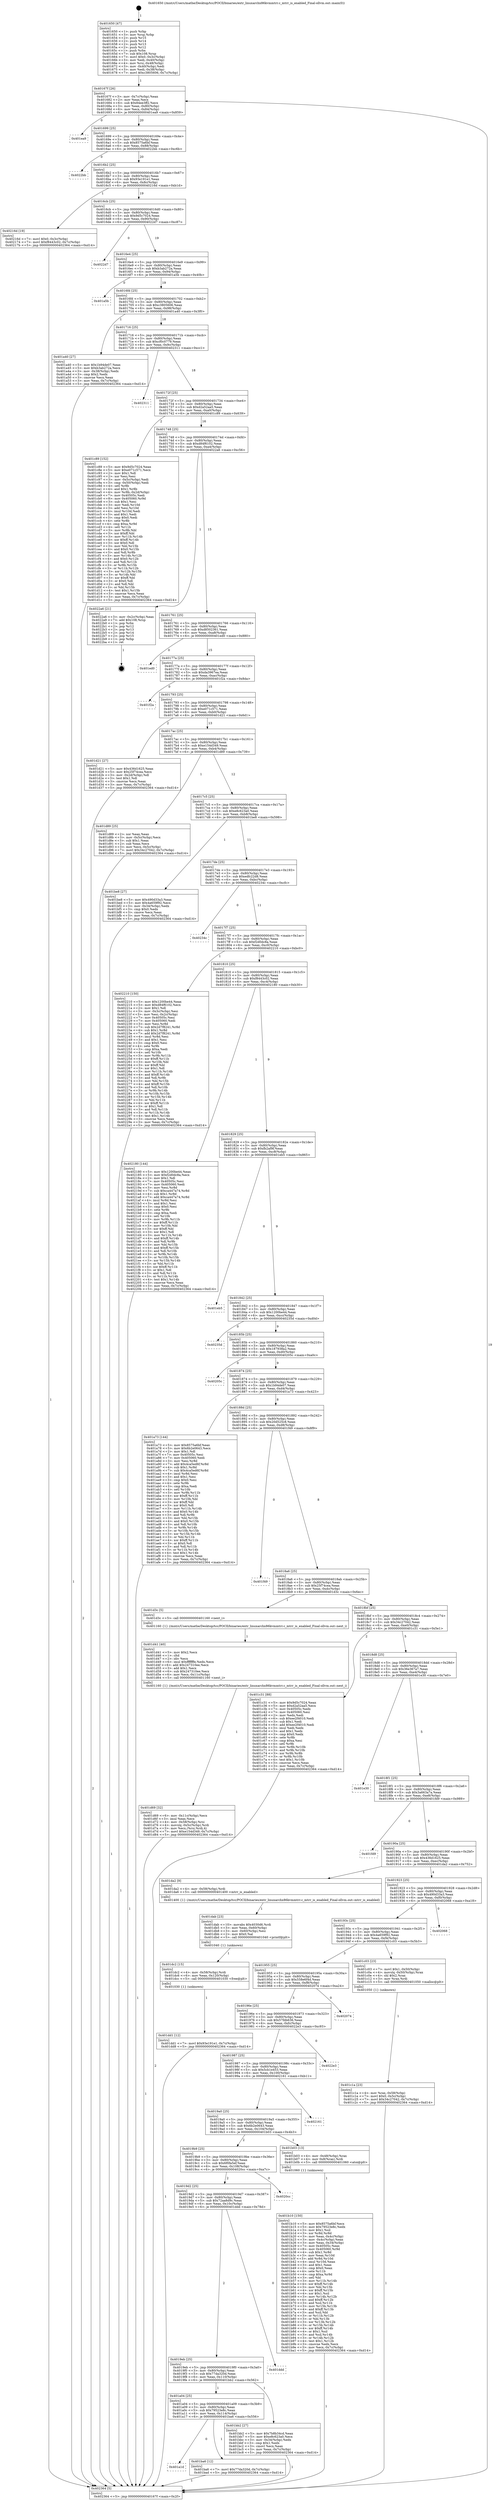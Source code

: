 digraph "0x401650" {
  label = "0x401650 (/mnt/c/Users/mathe/Desktop/tcc/POCII/binaries/extr_linuxarchx86kvmmtrr.c_mtrr_is_enabled_Final-ollvm.out::main(0))"
  labelloc = "t"
  node[shape=record]

  Entry [label="",width=0.3,height=0.3,shape=circle,fillcolor=black,style=filled]
  "0x40167f" [label="{
     0x40167f [26]\l
     | [instrs]\l
     &nbsp;&nbsp;0x40167f \<+3\>: mov -0x7c(%rbp),%eax\l
     &nbsp;&nbsp;0x401682 \<+2\>: mov %eax,%ecx\l
     &nbsp;&nbsp;0x401684 \<+6\>: sub $0x84ee3ff2,%ecx\l
     &nbsp;&nbsp;0x40168a \<+3\>: mov %eax,-0x80(%rbp)\l
     &nbsp;&nbsp;0x40168d \<+6\>: mov %ecx,-0x84(%rbp)\l
     &nbsp;&nbsp;0x401693 \<+6\>: je 0000000000401ea9 \<main+0x859\>\l
  }"]
  "0x401ea9" [label="{
     0x401ea9\l
  }", style=dashed]
  "0x401699" [label="{
     0x401699 [25]\l
     | [instrs]\l
     &nbsp;&nbsp;0x401699 \<+5\>: jmp 000000000040169e \<main+0x4e\>\l
     &nbsp;&nbsp;0x40169e \<+3\>: mov -0x80(%rbp),%eax\l
     &nbsp;&nbsp;0x4016a1 \<+5\>: sub $0x8575a6bf,%eax\l
     &nbsp;&nbsp;0x4016a6 \<+6\>: mov %eax,-0x88(%rbp)\l
     &nbsp;&nbsp;0x4016ac \<+6\>: je 00000000004022bb \<main+0xc6b\>\l
  }"]
  Exit [label="",width=0.3,height=0.3,shape=circle,fillcolor=black,style=filled,peripheries=2]
  "0x4022bb" [label="{
     0x4022bb\l
  }", style=dashed]
  "0x4016b2" [label="{
     0x4016b2 [25]\l
     | [instrs]\l
     &nbsp;&nbsp;0x4016b2 \<+5\>: jmp 00000000004016b7 \<main+0x67\>\l
     &nbsp;&nbsp;0x4016b7 \<+3\>: mov -0x80(%rbp),%eax\l
     &nbsp;&nbsp;0x4016ba \<+5\>: sub $0x93e191e1,%eax\l
     &nbsp;&nbsp;0x4016bf \<+6\>: mov %eax,-0x8c(%rbp)\l
     &nbsp;&nbsp;0x4016c5 \<+6\>: je 000000000040216d \<main+0xb1d\>\l
  }"]
  "0x401dd1" [label="{
     0x401dd1 [12]\l
     | [instrs]\l
     &nbsp;&nbsp;0x401dd1 \<+7\>: movl $0x93e191e1,-0x7c(%rbp)\l
     &nbsp;&nbsp;0x401dd8 \<+5\>: jmp 0000000000402364 \<main+0xd14\>\l
  }"]
  "0x40216d" [label="{
     0x40216d [19]\l
     | [instrs]\l
     &nbsp;&nbsp;0x40216d \<+7\>: movl $0x0,-0x3c(%rbp)\l
     &nbsp;&nbsp;0x402174 \<+7\>: movl $0xf8443c02,-0x7c(%rbp)\l
     &nbsp;&nbsp;0x40217b \<+5\>: jmp 0000000000402364 \<main+0xd14\>\l
  }"]
  "0x4016cb" [label="{
     0x4016cb [25]\l
     | [instrs]\l
     &nbsp;&nbsp;0x4016cb \<+5\>: jmp 00000000004016d0 \<main+0x80\>\l
     &nbsp;&nbsp;0x4016d0 \<+3\>: mov -0x80(%rbp),%eax\l
     &nbsp;&nbsp;0x4016d3 \<+5\>: sub $0x9d5c7024,%eax\l
     &nbsp;&nbsp;0x4016d8 \<+6\>: mov %eax,-0x90(%rbp)\l
     &nbsp;&nbsp;0x4016de \<+6\>: je 00000000004022d7 \<main+0xc87\>\l
  }"]
  "0x401dc2" [label="{
     0x401dc2 [15]\l
     | [instrs]\l
     &nbsp;&nbsp;0x401dc2 \<+4\>: mov -0x58(%rbp),%rdi\l
     &nbsp;&nbsp;0x401dc6 \<+6\>: mov %eax,-0x120(%rbp)\l
     &nbsp;&nbsp;0x401dcc \<+5\>: call 0000000000401030 \<free@plt\>\l
     | [calls]\l
     &nbsp;&nbsp;0x401030 \{1\} (unknown)\l
  }"]
  "0x4022d7" [label="{
     0x4022d7\l
  }", style=dashed]
  "0x4016e4" [label="{
     0x4016e4 [25]\l
     | [instrs]\l
     &nbsp;&nbsp;0x4016e4 \<+5\>: jmp 00000000004016e9 \<main+0x99\>\l
     &nbsp;&nbsp;0x4016e9 \<+3\>: mov -0x80(%rbp),%eax\l
     &nbsp;&nbsp;0x4016ec \<+5\>: sub $0xb3ab272a,%eax\l
     &nbsp;&nbsp;0x4016f1 \<+6\>: mov %eax,-0x94(%rbp)\l
     &nbsp;&nbsp;0x4016f7 \<+6\>: je 0000000000401a5b \<main+0x40b\>\l
  }"]
  "0x401dab" [label="{
     0x401dab [23]\l
     | [instrs]\l
     &nbsp;&nbsp;0x401dab \<+10\>: movabs $0x4030d6,%rdi\l
     &nbsp;&nbsp;0x401db5 \<+3\>: mov %eax,-0x60(%rbp)\l
     &nbsp;&nbsp;0x401db8 \<+3\>: mov -0x60(%rbp),%esi\l
     &nbsp;&nbsp;0x401dbb \<+2\>: mov $0x0,%al\l
     &nbsp;&nbsp;0x401dbd \<+5\>: call 0000000000401040 \<printf@plt\>\l
     | [calls]\l
     &nbsp;&nbsp;0x401040 \{1\} (unknown)\l
  }"]
  "0x401a5b" [label="{
     0x401a5b\l
  }", style=dashed]
  "0x4016fd" [label="{
     0x4016fd [25]\l
     | [instrs]\l
     &nbsp;&nbsp;0x4016fd \<+5\>: jmp 0000000000401702 \<main+0xb2\>\l
     &nbsp;&nbsp;0x401702 \<+3\>: mov -0x80(%rbp),%eax\l
     &nbsp;&nbsp;0x401705 \<+5\>: sub $0xc3805606,%eax\l
     &nbsp;&nbsp;0x40170a \<+6\>: mov %eax,-0x98(%rbp)\l
     &nbsp;&nbsp;0x401710 \<+6\>: je 0000000000401a40 \<main+0x3f0\>\l
  }"]
  "0x401d69" [label="{
     0x401d69 [32]\l
     | [instrs]\l
     &nbsp;&nbsp;0x401d69 \<+6\>: mov -0x11c(%rbp),%ecx\l
     &nbsp;&nbsp;0x401d6f \<+3\>: imul %eax,%ecx\l
     &nbsp;&nbsp;0x401d72 \<+4\>: mov -0x58(%rbp),%rsi\l
     &nbsp;&nbsp;0x401d76 \<+4\>: movslq -0x5c(%rbp),%rdi\l
     &nbsp;&nbsp;0x401d7a \<+3\>: mov %ecx,(%rsi,%rdi,4)\l
     &nbsp;&nbsp;0x401d7d \<+7\>: movl $0xe154d349,-0x7c(%rbp)\l
     &nbsp;&nbsp;0x401d84 \<+5\>: jmp 0000000000402364 \<main+0xd14\>\l
  }"]
  "0x401a40" [label="{
     0x401a40 [27]\l
     | [instrs]\l
     &nbsp;&nbsp;0x401a40 \<+5\>: mov $0x1b94de07,%eax\l
     &nbsp;&nbsp;0x401a45 \<+5\>: mov $0xb3ab272a,%ecx\l
     &nbsp;&nbsp;0x401a4a \<+3\>: mov -0x38(%rbp),%edx\l
     &nbsp;&nbsp;0x401a4d \<+3\>: cmp $0x2,%edx\l
     &nbsp;&nbsp;0x401a50 \<+3\>: cmovne %ecx,%eax\l
     &nbsp;&nbsp;0x401a53 \<+3\>: mov %eax,-0x7c(%rbp)\l
     &nbsp;&nbsp;0x401a56 \<+5\>: jmp 0000000000402364 \<main+0xd14\>\l
  }"]
  "0x401716" [label="{
     0x401716 [25]\l
     | [instrs]\l
     &nbsp;&nbsp;0x401716 \<+5\>: jmp 000000000040171b \<main+0xcb\>\l
     &nbsp;&nbsp;0x40171b \<+3\>: mov -0x80(%rbp),%eax\l
     &nbsp;&nbsp;0x40171e \<+5\>: sub $0xcf0c0779,%eax\l
     &nbsp;&nbsp;0x401723 \<+6\>: mov %eax,-0x9c(%rbp)\l
     &nbsp;&nbsp;0x401729 \<+6\>: je 0000000000402311 \<main+0xcc1\>\l
  }"]
  "0x402364" [label="{
     0x402364 [5]\l
     | [instrs]\l
     &nbsp;&nbsp;0x402364 \<+5\>: jmp 000000000040167f \<main+0x2f\>\l
  }"]
  "0x401650" [label="{
     0x401650 [47]\l
     | [instrs]\l
     &nbsp;&nbsp;0x401650 \<+1\>: push %rbp\l
     &nbsp;&nbsp;0x401651 \<+3\>: mov %rsp,%rbp\l
     &nbsp;&nbsp;0x401654 \<+2\>: push %r15\l
     &nbsp;&nbsp;0x401656 \<+2\>: push %r14\l
     &nbsp;&nbsp;0x401658 \<+2\>: push %r13\l
     &nbsp;&nbsp;0x40165a \<+2\>: push %r12\l
     &nbsp;&nbsp;0x40165c \<+1\>: push %rbx\l
     &nbsp;&nbsp;0x40165d \<+7\>: sub $0x108,%rsp\l
     &nbsp;&nbsp;0x401664 \<+7\>: movl $0x0,-0x3c(%rbp)\l
     &nbsp;&nbsp;0x40166b \<+3\>: mov %edi,-0x40(%rbp)\l
     &nbsp;&nbsp;0x40166e \<+4\>: mov %rsi,-0x48(%rbp)\l
     &nbsp;&nbsp;0x401672 \<+3\>: mov -0x40(%rbp),%edi\l
     &nbsp;&nbsp;0x401675 \<+3\>: mov %edi,-0x38(%rbp)\l
     &nbsp;&nbsp;0x401678 \<+7\>: movl $0xc3805606,-0x7c(%rbp)\l
  }"]
  "0x401d41" [label="{
     0x401d41 [40]\l
     | [instrs]\l
     &nbsp;&nbsp;0x401d41 \<+5\>: mov $0x2,%ecx\l
     &nbsp;&nbsp;0x401d46 \<+1\>: cltd\l
     &nbsp;&nbsp;0x401d47 \<+2\>: idiv %ecx\l
     &nbsp;&nbsp;0x401d49 \<+6\>: imul $0xfffffffe,%edx,%ecx\l
     &nbsp;&nbsp;0x401d4f \<+6\>: add $0x247310ee,%ecx\l
     &nbsp;&nbsp;0x401d55 \<+3\>: add $0x1,%ecx\l
     &nbsp;&nbsp;0x401d58 \<+6\>: sub $0x247310ee,%ecx\l
     &nbsp;&nbsp;0x401d5e \<+6\>: mov %ecx,-0x11c(%rbp)\l
     &nbsp;&nbsp;0x401d64 \<+5\>: call 0000000000401160 \<next_i\>\l
     | [calls]\l
     &nbsp;&nbsp;0x401160 \{1\} (/mnt/c/Users/mathe/Desktop/tcc/POCII/binaries/extr_linuxarchx86kvmmtrr.c_mtrr_is_enabled_Final-ollvm.out::next_i)\l
  }"]
  "0x402311" [label="{
     0x402311\l
  }", style=dashed]
  "0x40172f" [label="{
     0x40172f [25]\l
     | [instrs]\l
     &nbsp;&nbsp;0x40172f \<+5\>: jmp 0000000000401734 \<main+0xe4\>\l
     &nbsp;&nbsp;0x401734 \<+3\>: mov -0x80(%rbp),%eax\l
     &nbsp;&nbsp;0x401737 \<+5\>: sub $0xd2a52aa5,%eax\l
     &nbsp;&nbsp;0x40173c \<+6\>: mov %eax,-0xa0(%rbp)\l
     &nbsp;&nbsp;0x401742 \<+6\>: je 0000000000401c89 \<main+0x639\>\l
  }"]
  "0x401c1a" [label="{
     0x401c1a [23]\l
     | [instrs]\l
     &nbsp;&nbsp;0x401c1a \<+4\>: mov %rax,-0x58(%rbp)\l
     &nbsp;&nbsp;0x401c1e \<+7\>: movl $0x0,-0x5c(%rbp)\l
     &nbsp;&nbsp;0x401c25 \<+7\>: movl $0x34c27042,-0x7c(%rbp)\l
     &nbsp;&nbsp;0x401c2c \<+5\>: jmp 0000000000402364 \<main+0xd14\>\l
  }"]
  "0x401c89" [label="{
     0x401c89 [152]\l
     | [instrs]\l
     &nbsp;&nbsp;0x401c89 \<+5\>: mov $0x9d5c7024,%eax\l
     &nbsp;&nbsp;0x401c8e \<+5\>: mov $0xe071c571,%ecx\l
     &nbsp;&nbsp;0x401c93 \<+2\>: mov $0x1,%dl\l
     &nbsp;&nbsp;0x401c95 \<+2\>: xor %esi,%esi\l
     &nbsp;&nbsp;0x401c97 \<+3\>: mov -0x5c(%rbp),%edi\l
     &nbsp;&nbsp;0x401c9a \<+3\>: cmp -0x50(%rbp),%edi\l
     &nbsp;&nbsp;0x401c9d \<+4\>: setl %r8b\l
     &nbsp;&nbsp;0x401ca1 \<+4\>: and $0x1,%r8b\l
     &nbsp;&nbsp;0x401ca5 \<+4\>: mov %r8b,-0x2d(%rbp)\l
     &nbsp;&nbsp;0x401ca9 \<+7\>: mov 0x40505c,%edi\l
     &nbsp;&nbsp;0x401cb0 \<+8\>: mov 0x405060,%r9d\l
     &nbsp;&nbsp;0x401cb8 \<+3\>: sub $0x1,%esi\l
     &nbsp;&nbsp;0x401cbb \<+3\>: mov %edi,%r10d\l
     &nbsp;&nbsp;0x401cbe \<+3\>: add %esi,%r10d\l
     &nbsp;&nbsp;0x401cc1 \<+4\>: imul %r10d,%edi\l
     &nbsp;&nbsp;0x401cc5 \<+3\>: and $0x1,%edi\l
     &nbsp;&nbsp;0x401cc8 \<+3\>: cmp $0x0,%edi\l
     &nbsp;&nbsp;0x401ccb \<+4\>: sete %r8b\l
     &nbsp;&nbsp;0x401ccf \<+4\>: cmp $0xa,%r9d\l
     &nbsp;&nbsp;0x401cd3 \<+4\>: setl %r11b\l
     &nbsp;&nbsp;0x401cd7 \<+3\>: mov %r8b,%bl\l
     &nbsp;&nbsp;0x401cda \<+3\>: xor $0xff,%bl\l
     &nbsp;&nbsp;0x401cdd \<+3\>: mov %r11b,%r14b\l
     &nbsp;&nbsp;0x401ce0 \<+4\>: xor $0xff,%r14b\l
     &nbsp;&nbsp;0x401ce4 \<+3\>: xor $0x0,%dl\l
     &nbsp;&nbsp;0x401ce7 \<+3\>: mov %bl,%r15b\l
     &nbsp;&nbsp;0x401cea \<+4\>: and $0x0,%r15b\l
     &nbsp;&nbsp;0x401cee \<+3\>: and %dl,%r8b\l
     &nbsp;&nbsp;0x401cf1 \<+3\>: mov %r14b,%r12b\l
     &nbsp;&nbsp;0x401cf4 \<+4\>: and $0x0,%r12b\l
     &nbsp;&nbsp;0x401cf8 \<+3\>: and %dl,%r11b\l
     &nbsp;&nbsp;0x401cfb \<+3\>: or %r8b,%r15b\l
     &nbsp;&nbsp;0x401cfe \<+3\>: or %r11b,%r12b\l
     &nbsp;&nbsp;0x401d01 \<+3\>: xor %r12b,%r15b\l
     &nbsp;&nbsp;0x401d04 \<+3\>: or %r14b,%bl\l
     &nbsp;&nbsp;0x401d07 \<+3\>: xor $0xff,%bl\l
     &nbsp;&nbsp;0x401d0a \<+3\>: or $0x0,%dl\l
     &nbsp;&nbsp;0x401d0d \<+2\>: and %dl,%bl\l
     &nbsp;&nbsp;0x401d0f \<+3\>: or %bl,%r15b\l
     &nbsp;&nbsp;0x401d12 \<+4\>: test $0x1,%r15b\l
     &nbsp;&nbsp;0x401d16 \<+3\>: cmovne %ecx,%eax\l
     &nbsp;&nbsp;0x401d19 \<+3\>: mov %eax,-0x7c(%rbp)\l
     &nbsp;&nbsp;0x401d1c \<+5\>: jmp 0000000000402364 \<main+0xd14\>\l
  }"]
  "0x401748" [label="{
     0x401748 [25]\l
     | [instrs]\l
     &nbsp;&nbsp;0x401748 \<+5\>: jmp 000000000040174d \<main+0xfd\>\l
     &nbsp;&nbsp;0x40174d \<+3\>: mov -0x80(%rbp),%eax\l
     &nbsp;&nbsp;0x401750 \<+5\>: sub $0xd84f6102,%eax\l
     &nbsp;&nbsp;0x401755 \<+6\>: mov %eax,-0xa4(%rbp)\l
     &nbsp;&nbsp;0x40175b \<+6\>: je 00000000004022a6 \<main+0xc56\>\l
  }"]
  "0x401a1d" [label="{
     0x401a1d\l
  }", style=dashed]
  "0x4022a6" [label="{
     0x4022a6 [21]\l
     | [instrs]\l
     &nbsp;&nbsp;0x4022a6 \<+3\>: mov -0x2c(%rbp),%eax\l
     &nbsp;&nbsp;0x4022a9 \<+7\>: add $0x108,%rsp\l
     &nbsp;&nbsp;0x4022b0 \<+1\>: pop %rbx\l
     &nbsp;&nbsp;0x4022b1 \<+2\>: pop %r12\l
     &nbsp;&nbsp;0x4022b3 \<+2\>: pop %r13\l
     &nbsp;&nbsp;0x4022b5 \<+2\>: pop %r14\l
     &nbsp;&nbsp;0x4022b7 \<+2\>: pop %r15\l
     &nbsp;&nbsp;0x4022b9 \<+1\>: pop %rbp\l
     &nbsp;&nbsp;0x4022ba \<+1\>: ret\l
  }"]
  "0x401761" [label="{
     0x401761 [25]\l
     | [instrs]\l
     &nbsp;&nbsp;0x401761 \<+5\>: jmp 0000000000401766 \<main+0x116\>\l
     &nbsp;&nbsp;0x401766 \<+3\>: mov -0x80(%rbp),%eax\l
     &nbsp;&nbsp;0x401769 \<+5\>: sub $0xd8502361,%eax\l
     &nbsp;&nbsp;0x40176e \<+6\>: mov %eax,-0xa8(%rbp)\l
     &nbsp;&nbsp;0x401774 \<+6\>: je 0000000000401ed0 \<main+0x880\>\l
  }"]
  "0x401ba6" [label="{
     0x401ba6 [12]\l
     | [instrs]\l
     &nbsp;&nbsp;0x401ba6 \<+7\>: movl $0x77da320d,-0x7c(%rbp)\l
     &nbsp;&nbsp;0x401bad \<+5\>: jmp 0000000000402364 \<main+0xd14\>\l
  }"]
  "0x401ed0" [label="{
     0x401ed0\l
  }", style=dashed]
  "0x40177a" [label="{
     0x40177a [25]\l
     | [instrs]\l
     &nbsp;&nbsp;0x40177a \<+5\>: jmp 000000000040177f \<main+0x12f\>\l
     &nbsp;&nbsp;0x40177f \<+3\>: mov -0x80(%rbp),%eax\l
     &nbsp;&nbsp;0x401782 \<+5\>: sub $0xda3967ea,%eax\l
     &nbsp;&nbsp;0x401787 \<+6\>: mov %eax,-0xac(%rbp)\l
     &nbsp;&nbsp;0x40178d \<+6\>: je 0000000000401f2a \<main+0x8da\>\l
  }"]
  "0x401a04" [label="{
     0x401a04 [25]\l
     | [instrs]\l
     &nbsp;&nbsp;0x401a04 \<+5\>: jmp 0000000000401a09 \<main+0x3b9\>\l
     &nbsp;&nbsp;0x401a09 \<+3\>: mov -0x80(%rbp),%eax\l
     &nbsp;&nbsp;0x401a0c \<+5\>: sub $0x79523e8c,%eax\l
     &nbsp;&nbsp;0x401a11 \<+6\>: mov %eax,-0x114(%rbp)\l
     &nbsp;&nbsp;0x401a17 \<+6\>: je 0000000000401ba6 \<main+0x556\>\l
  }"]
  "0x401f2a" [label="{
     0x401f2a\l
  }", style=dashed]
  "0x401793" [label="{
     0x401793 [25]\l
     | [instrs]\l
     &nbsp;&nbsp;0x401793 \<+5\>: jmp 0000000000401798 \<main+0x148\>\l
     &nbsp;&nbsp;0x401798 \<+3\>: mov -0x80(%rbp),%eax\l
     &nbsp;&nbsp;0x40179b \<+5\>: sub $0xe071c571,%eax\l
     &nbsp;&nbsp;0x4017a0 \<+6\>: mov %eax,-0xb0(%rbp)\l
     &nbsp;&nbsp;0x4017a6 \<+6\>: je 0000000000401d21 \<main+0x6d1\>\l
  }"]
  "0x401bb2" [label="{
     0x401bb2 [27]\l
     | [instrs]\l
     &nbsp;&nbsp;0x401bb2 \<+5\>: mov $0x7b8b34cd,%eax\l
     &nbsp;&nbsp;0x401bb7 \<+5\>: mov $0xe8c623a0,%ecx\l
     &nbsp;&nbsp;0x401bbc \<+3\>: mov -0x34(%rbp),%edx\l
     &nbsp;&nbsp;0x401bbf \<+3\>: cmp $0x1,%edx\l
     &nbsp;&nbsp;0x401bc2 \<+3\>: cmovl %ecx,%eax\l
     &nbsp;&nbsp;0x401bc5 \<+3\>: mov %eax,-0x7c(%rbp)\l
     &nbsp;&nbsp;0x401bc8 \<+5\>: jmp 0000000000402364 \<main+0xd14\>\l
  }"]
  "0x401d21" [label="{
     0x401d21 [27]\l
     | [instrs]\l
     &nbsp;&nbsp;0x401d21 \<+5\>: mov $0x436d1625,%eax\l
     &nbsp;&nbsp;0x401d26 \<+5\>: mov $0x25f74cea,%ecx\l
     &nbsp;&nbsp;0x401d2b \<+3\>: mov -0x2d(%rbp),%dl\l
     &nbsp;&nbsp;0x401d2e \<+3\>: test $0x1,%dl\l
     &nbsp;&nbsp;0x401d31 \<+3\>: cmovne %ecx,%eax\l
     &nbsp;&nbsp;0x401d34 \<+3\>: mov %eax,-0x7c(%rbp)\l
     &nbsp;&nbsp;0x401d37 \<+5\>: jmp 0000000000402364 \<main+0xd14\>\l
  }"]
  "0x4017ac" [label="{
     0x4017ac [25]\l
     | [instrs]\l
     &nbsp;&nbsp;0x4017ac \<+5\>: jmp 00000000004017b1 \<main+0x161\>\l
     &nbsp;&nbsp;0x4017b1 \<+3\>: mov -0x80(%rbp),%eax\l
     &nbsp;&nbsp;0x4017b4 \<+5\>: sub $0xe154d349,%eax\l
     &nbsp;&nbsp;0x4017b9 \<+6\>: mov %eax,-0xb4(%rbp)\l
     &nbsp;&nbsp;0x4017bf \<+6\>: je 0000000000401d89 \<main+0x739\>\l
  }"]
  "0x4019eb" [label="{
     0x4019eb [25]\l
     | [instrs]\l
     &nbsp;&nbsp;0x4019eb \<+5\>: jmp 00000000004019f0 \<main+0x3a0\>\l
     &nbsp;&nbsp;0x4019f0 \<+3\>: mov -0x80(%rbp),%eax\l
     &nbsp;&nbsp;0x4019f3 \<+5\>: sub $0x77da320d,%eax\l
     &nbsp;&nbsp;0x4019f8 \<+6\>: mov %eax,-0x110(%rbp)\l
     &nbsp;&nbsp;0x4019fe \<+6\>: je 0000000000401bb2 \<main+0x562\>\l
  }"]
  "0x401d89" [label="{
     0x401d89 [25]\l
     | [instrs]\l
     &nbsp;&nbsp;0x401d89 \<+2\>: xor %eax,%eax\l
     &nbsp;&nbsp;0x401d8b \<+3\>: mov -0x5c(%rbp),%ecx\l
     &nbsp;&nbsp;0x401d8e \<+3\>: sub $0x1,%eax\l
     &nbsp;&nbsp;0x401d91 \<+2\>: sub %eax,%ecx\l
     &nbsp;&nbsp;0x401d93 \<+3\>: mov %ecx,-0x5c(%rbp)\l
     &nbsp;&nbsp;0x401d96 \<+7\>: movl $0x34c27042,-0x7c(%rbp)\l
     &nbsp;&nbsp;0x401d9d \<+5\>: jmp 0000000000402364 \<main+0xd14\>\l
  }"]
  "0x4017c5" [label="{
     0x4017c5 [25]\l
     | [instrs]\l
     &nbsp;&nbsp;0x4017c5 \<+5\>: jmp 00000000004017ca \<main+0x17a\>\l
     &nbsp;&nbsp;0x4017ca \<+3\>: mov -0x80(%rbp),%eax\l
     &nbsp;&nbsp;0x4017cd \<+5\>: sub $0xe8c623a0,%eax\l
     &nbsp;&nbsp;0x4017d2 \<+6\>: mov %eax,-0xb8(%rbp)\l
     &nbsp;&nbsp;0x4017d8 \<+6\>: je 0000000000401be8 \<main+0x598\>\l
  }"]
  "0x401ddd" [label="{
     0x401ddd\l
  }", style=dashed]
  "0x401be8" [label="{
     0x401be8 [27]\l
     | [instrs]\l
     &nbsp;&nbsp;0x401be8 \<+5\>: mov $0x490d33a3,%eax\l
     &nbsp;&nbsp;0x401bed \<+5\>: mov $0x4a659f92,%ecx\l
     &nbsp;&nbsp;0x401bf2 \<+3\>: mov -0x34(%rbp),%edx\l
     &nbsp;&nbsp;0x401bf5 \<+3\>: cmp $0x0,%edx\l
     &nbsp;&nbsp;0x401bf8 \<+3\>: cmove %ecx,%eax\l
     &nbsp;&nbsp;0x401bfb \<+3\>: mov %eax,-0x7c(%rbp)\l
     &nbsp;&nbsp;0x401bfe \<+5\>: jmp 0000000000402364 \<main+0xd14\>\l
  }"]
  "0x4017de" [label="{
     0x4017de [25]\l
     | [instrs]\l
     &nbsp;&nbsp;0x4017de \<+5\>: jmp 00000000004017e3 \<main+0x193\>\l
     &nbsp;&nbsp;0x4017e3 \<+3\>: mov -0x80(%rbp),%eax\l
     &nbsp;&nbsp;0x4017e6 \<+5\>: sub $0xedfc22d8,%eax\l
     &nbsp;&nbsp;0x4017eb \<+6\>: mov %eax,-0xbc(%rbp)\l
     &nbsp;&nbsp;0x4017f1 \<+6\>: je 000000000040234c \<main+0xcfc\>\l
  }"]
  "0x4019d2" [label="{
     0x4019d2 [25]\l
     | [instrs]\l
     &nbsp;&nbsp;0x4019d2 \<+5\>: jmp 00000000004019d7 \<main+0x387\>\l
     &nbsp;&nbsp;0x4019d7 \<+3\>: mov -0x80(%rbp),%eax\l
     &nbsp;&nbsp;0x4019da \<+5\>: sub $0x72aa8d9c,%eax\l
     &nbsp;&nbsp;0x4019df \<+6\>: mov %eax,-0x10c(%rbp)\l
     &nbsp;&nbsp;0x4019e5 \<+6\>: je 0000000000401ddd \<main+0x78d\>\l
  }"]
  "0x40234c" [label="{
     0x40234c\l
  }", style=dashed]
  "0x4017f7" [label="{
     0x4017f7 [25]\l
     | [instrs]\l
     &nbsp;&nbsp;0x4017f7 \<+5\>: jmp 00000000004017fc \<main+0x1ac\>\l
     &nbsp;&nbsp;0x4017fc \<+3\>: mov -0x80(%rbp),%eax\l
     &nbsp;&nbsp;0x4017ff \<+5\>: sub $0xf2d0dc8a,%eax\l
     &nbsp;&nbsp;0x401804 \<+6\>: mov %eax,-0xc0(%rbp)\l
     &nbsp;&nbsp;0x40180a \<+6\>: je 0000000000402210 \<main+0xbc0\>\l
  }"]
  "0x4020cc" [label="{
     0x4020cc\l
  }", style=dashed]
  "0x402210" [label="{
     0x402210 [150]\l
     | [instrs]\l
     &nbsp;&nbsp;0x402210 \<+5\>: mov $0x1200be44,%eax\l
     &nbsp;&nbsp;0x402215 \<+5\>: mov $0xd84f6102,%ecx\l
     &nbsp;&nbsp;0x40221a \<+2\>: mov $0x1,%dl\l
     &nbsp;&nbsp;0x40221c \<+3\>: mov -0x3c(%rbp),%esi\l
     &nbsp;&nbsp;0x40221f \<+3\>: mov %esi,-0x2c(%rbp)\l
     &nbsp;&nbsp;0x402222 \<+7\>: mov 0x40505c,%esi\l
     &nbsp;&nbsp;0x402229 \<+7\>: mov 0x405060,%edi\l
     &nbsp;&nbsp;0x402230 \<+3\>: mov %esi,%r8d\l
     &nbsp;&nbsp;0x402233 \<+7\>: sub $0x2d7f8241,%r8d\l
     &nbsp;&nbsp;0x40223a \<+4\>: sub $0x1,%r8d\l
     &nbsp;&nbsp;0x40223e \<+7\>: add $0x2d7f8241,%r8d\l
     &nbsp;&nbsp;0x402245 \<+4\>: imul %r8d,%esi\l
     &nbsp;&nbsp;0x402249 \<+3\>: and $0x1,%esi\l
     &nbsp;&nbsp;0x40224c \<+3\>: cmp $0x0,%esi\l
     &nbsp;&nbsp;0x40224f \<+4\>: sete %r9b\l
     &nbsp;&nbsp;0x402253 \<+3\>: cmp $0xa,%edi\l
     &nbsp;&nbsp;0x402256 \<+4\>: setl %r10b\l
     &nbsp;&nbsp;0x40225a \<+3\>: mov %r9b,%r11b\l
     &nbsp;&nbsp;0x40225d \<+4\>: xor $0xff,%r11b\l
     &nbsp;&nbsp;0x402261 \<+3\>: mov %r10b,%bl\l
     &nbsp;&nbsp;0x402264 \<+3\>: xor $0xff,%bl\l
     &nbsp;&nbsp;0x402267 \<+3\>: xor $0x1,%dl\l
     &nbsp;&nbsp;0x40226a \<+3\>: mov %r11b,%r14b\l
     &nbsp;&nbsp;0x40226d \<+4\>: and $0xff,%r14b\l
     &nbsp;&nbsp;0x402271 \<+3\>: and %dl,%r9b\l
     &nbsp;&nbsp;0x402274 \<+3\>: mov %bl,%r15b\l
     &nbsp;&nbsp;0x402277 \<+4\>: and $0xff,%r15b\l
     &nbsp;&nbsp;0x40227b \<+3\>: and %dl,%r10b\l
     &nbsp;&nbsp;0x40227e \<+3\>: or %r9b,%r14b\l
     &nbsp;&nbsp;0x402281 \<+3\>: or %r10b,%r15b\l
     &nbsp;&nbsp;0x402284 \<+3\>: xor %r15b,%r14b\l
     &nbsp;&nbsp;0x402287 \<+3\>: or %bl,%r11b\l
     &nbsp;&nbsp;0x40228a \<+4\>: xor $0xff,%r11b\l
     &nbsp;&nbsp;0x40228e \<+3\>: or $0x1,%dl\l
     &nbsp;&nbsp;0x402291 \<+3\>: and %dl,%r11b\l
     &nbsp;&nbsp;0x402294 \<+3\>: or %r11b,%r14b\l
     &nbsp;&nbsp;0x402297 \<+4\>: test $0x1,%r14b\l
     &nbsp;&nbsp;0x40229b \<+3\>: cmovne %ecx,%eax\l
     &nbsp;&nbsp;0x40229e \<+3\>: mov %eax,-0x7c(%rbp)\l
     &nbsp;&nbsp;0x4022a1 \<+5\>: jmp 0000000000402364 \<main+0xd14\>\l
  }"]
  "0x401810" [label="{
     0x401810 [25]\l
     | [instrs]\l
     &nbsp;&nbsp;0x401810 \<+5\>: jmp 0000000000401815 \<main+0x1c5\>\l
     &nbsp;&nbsp;0x401815 \<+3\>: mov -0x80(%rbp),%eax\l
     &nbsp;&nbsp;0x401818 \<+5\>: sub $0xf8443c02,%eax\l
     &nbsp;&nbsp;0x40181d \<+6\>: mov %eax,-0xc4(%rbp)\l
     &nbsp;&nbsp;0x401823 \<+6\>: je 0000000000402180 \<main+0xb30\>\l
  }"]
  "0x401b10" [label="{
     0x401b10 [150]\l
     | [instrs]\l
     &nbsp;&nbsp;0x401b10 \<+5\>: mov $0x8575a6bf,%ecx\l
     &nbsp;&nbsp;0x401b15 \<+5\>: mov $0x79523e8c,%edx\l
     &nbsp;&nbsp;0x401b1a \<+3\>: mov $0x1,%sil\l
     &nbsp;&nbsp;0x401b1d \<+3\>: xor %r8d,%r8d\l
     &nbsp;&nbsp;0x401b20 \<+3\>: mov %eax,-0x4c(%rbp)\l
     &nbsp;&nbsp;0x401b23 \<+3\>: mov -0x4c(%rbp),%eax\l
     &nbsp;&nbsp;0x401b26 \<+3\>: mov %eax,-0x34(%rbp)\l
     &nbsp;&nbsp;0x401b29 \<+7\>: mov 0x40505c,%eax\l
     &nbsp;&nbsp;0x401b30 \<+8\>: mov 0x405060,%r9d\l
     &nbsp;&nbsp;0x401b38 \<+4\>: sub $0x1,%r8d\l
     &nbsp;&nbsp;0x401b3c \<+3\>: mov %eax,%r10d\l
     &nbsp;&nbsp;0x401b3f \<+3\>: add %r8d,%r10d\l
     &nbsp;&nbsp;0x401b42 \<+4\>: imul %r10d,%eax\l
     &nbsp;&nbsp;0x401b46 \<+3\>: and $0x1,%eax\l
     &nbsp;&nbsp;0x401b49 \<+3\>: cmp $0x0,%eax\l
     &nbsp;&nbsp;0x401b4c \<+4\>: sete %r11b\l
     &nbsp;&nbsp;0x401b50 \<+4\>: cmp $0xa,%r9d\l
     &nbsp;&nbsp;0x401b54 \<+3\>: setl %bl\l
     &nbsp;&nbsp;0x401b57 \<+3\>: mov %r11b,%r14b\l
     &nbsp;&nbsp;0x401b5a \<+4\>: xor $0xff,%r14b\l
     &nbsp;&nbsp;0x401b5e \<+3\>: mov %bl,%r15b\l
     &nbsp;&nbsp;0x401b61 \<+4\>: xor $0xff,%r15b\l
     &nbsp;&nbsp;0x401b65 \<+4\>: xor $0x1,%sil\l
     &nbsp;&nbsp;0x401b69 \<+3\>: mov %r14b,%r12b\l
     &nbsp;&nbsp;0x401b6c \<+4\>: and $0xff,%r12b\l
     &nbsp;&nbsp;0x401b70 \<+3\>: and %sil,%r11b\l
     &nbsp;&nbsp;0x401b73 \<+3\>: mov %r15b,%r13b\l
     &nbsp;&nbsp;0x401b76 \<+4\>: and $0xff,%r13b\l
     &nbsp;&nbsp;0x401b7a \<+3\>: and %sil,%bl\l
     &nbsp;&nbsp;0x401b7d \<+3\>: or %r11b,%r12b\l
     &nbsp;&nbsp;0x401b80 \<+3\>: or %bl,%r13b\l
     &nbsp;&nbsp;0x401b83 \<+3\>: xor %r13b,%r12b\l
     &nbsp;&nbsp;0x401b86 \<+3\>: or %r15b,%r14b\l
     &nbsp;&nbsp;0x401b89 \<+4\>: xor $0xff,%r14b\l
     &nbsp;&nbsp;0x401b8d \<+4\>: or $0x1,%sil\l
     &nbsp;&nbsp;0x401b91 \<+3\>: and %sil,%r14b\l
     &nbsp;&nbsp;0x401b94 \<+3\>: or %r14b,%r12b\l
     &nbsp;&nbsp;0x401b97 \<+4\>: test $0x1,%r12b\l
     &nbsp;&nbsp;0x401b9b \<+3\>: cmovne %edx,%ecx\l
     &nbsp;&nbsp;0x401b9e \<+3\>: mov %ecx,-0x7c(%rbp)\l
     &nbsp;&nbsp;0x401ba1 \<+5\>: jmp 0000000000402364 \<main+0xd14\>\l
  }"]
  "0x402180" [label="{
     0x402180 [144]\l
     | [instrs]\l
     &nbsp;&nbsp;0x402180 \<+5\>: mov $0x1200be44,%eax\l
     &nbsp;&nbsp;0x402185 \<+5\>: mov $0xf2d0dc8a,%ecx\l
     &nbsp;&nbsp;0x40218a \<+2\>: mov $0x1,%dl\l
     &nbsp;&nbsp;0x40218c \<+7\>: mov 0x40505c,%esi\l
     &nbsp;&nbsp;0x402193 \<+7\>: mov 0x405060,%edi\l
     &nbsp;&nbsp;0x40219a \<+3\>: mov %esi,%r8d\l
     &nbsp;&nbsp;0x40219d \<+7\>: sub $0xca447a74,%r8d\l
     &nbsp;&nbsp;0x4021a4 \<+4\>: sub $0x1,%r8d\l
     &nbsp;&nbsp;0x4021a8 \<+7\>: add $0xca447a74,%r8d\l
     &nbsp;&nbsp;0x4021af \<+4\>: imul %r8d,%esi\l
     &nbsp;&nbsp;0x4021b3 \<+3\>: and $0x1,%esi\l
     &nbsp;&nbsp;0x4021b6 \<+3\>: cmp $0x0,%esi\l
     &nbsp;&nbsp;0x4021b9 \<+4\>: sete %r9b\l
     &nbsp;&nbsp;0x4021bd \<+3\>: cmp $0xa,%edi\l
     &nbsp;&nbsp;0x4021c0 \<+4\>: setl %r10b\l
     &nbsp;&nbsp;0x4021c4 \<+3\>: mov %r9b,%r11b\l
     &nbsp;&nbsp;0x4021c7 \<+4\>: xor $0xff,%r11b\l
     &nbsp;&nbsp;0x4021cb \<+3\>: mov %r10b,%bl\l
     &nbsp;&nbsp;0x4021ce \<+3\>: xor $0xff,%bl\l
     &nbsp;&nbsp;0x4021d1 \<+3\>: xor $0x1,%dl\l
     &nbsp;&nbsp;0x4021d4 \<+3\>: mov %r11b,%r14b\l
     &nbsp;&nbsp;0x4021d7 \<+4\>: and $0xff,%r14b\l
     &nbsp;&nbsp;0x4021db \<+3\>: and %dl,%r9b\l
     &nbsp;&nbsp;0x4021de \<+3\>: mov %bl,%r15b\l
     &nbsp;&nbsp;0x4021e1 \<+4\>: and $0xff,%r15b\l
     &nbsp;&nbsp;0x4021e5 \<+3\>: and %dl,%r10b\l
     &nbsp;&nbsp;0x4021e8 \<+3\>: or %r9b,%r14b\l
     &nbsp;&nbsp;0x4021eb \<+3\>: or %r10b,%r15b\l
     &nbsp;&nbsp;0x4021ee \<+3\>: xor %r15b,%r14b\l
     &nbsp;&nbsp;0x4021f1 \<+3\>: or %bl,%r11b\l
     &nbsp;&nbsp;0x4021f4 \<+4\>: xor $0xff,%r11b\l
     &nbsp;&nbsp;0x4021f8 \<+3\>: or $0x1,%dl\l
     &nbsp;&nbsp;0x4021fb \<+3\>: and %dl,%r11b\l
     &nbsp;&nbsp;0x4021fe \<+3\>: or %r11b,%r14b\l
     &nbsp;&nbsp;0x402201 \<+4\>: test $0x1,%r14b\l
     &nbsp;&nbsp;0x402205 \<+3\>: cmovne %ecx,%eax\l
     &nbsp;&nbsp;0x402208 \<+3\>: mov %eax,-0x7c(%rbp)\l
     &nbsp;&nbsp;0x40220b \<+5\>: jmp 0000000000402364 \<main+0xd14\>\l
  }"]
  "0x401829" [label="{
     0x401829 [25]\l
     | [instrs]\l
     &nbsp;&nbsp;0x401829 \<+5\>: jmp 000000000040182e \<main+0x1de\>\l
     &nbsp;&nbsp;0x40182e \<+3\>: mov -0x80(%rbp),%eax\l
     &nbsp;&nbsp;0x401831 \<+5\>: sub $0xfb2af9f,%eax\l
     &nbsp;&nbsp;0x401836 \<+6\>: mov %eax,-0xc8(%rbp)\l
     &nbsp;&nbsp;0x40183c \<+6\>: je 0000000000401eb5 \<main+0x865\>\l
  }"]
  "0x4019b9" [label="{
     0x4019b9 [25]\l
     | [instrs]\l
     &nbsp;&nbsp;0x4019b9 \<+5\>: jmp 00000000004019be \<main+0x36e\>\l
     &nbsp;&nbsp;0x4019be \<+3\>: mov -0x80(%rbp),%eax\l
     &nbsp;&nbsp;0x4019c1 \<+5\>: sub $0x6f0fa5ef,%eax\l
     &nbsp;&nbsp;0x4019c6 \<+6\>: mov %eax,-0x108(%rbp)\l
     &nbsp;&nbsp;0x4019cc \<+6\>: je 00000000004020cc \<main+0xa7c\>\l
  }"]
  "0x401eb5" [label="{
     0x401eb5\l
  }", style=dashed]
  "0x401842" [label="{
     0x401842 [25]\l
     | [instrs]\l
     &nbsp;&nbsp;0x401842 \<+5\>: jmp 0000000000401847 \<main+0x1f7\>\l
     &nbsp;&nbsp;0x401847 \<+3\>: mov -0x80(%rbp),%eax\l
     &nbsp;&nbsp;0x40184a \<+5\>: sub $0x1200be44,%eax\l
     &nbsp;&nbsp;0x40184f \<+6\>: mov %eax,-0xcc(%rbp)\l
     &nbsp;&nbsp;0x401855 \<+6\>: je 000000000040235d \<main+0xd0d\>\l
  }"]
  "0x401b03" [label="{
     0x401b03 [13]\l
     | [instrs]\l
     &nbsp;&nbsp;0x401b03 \<+4\>: mov -0x48(%rbp),%rax\l
     &nbsp;&nbsp;0x401b07 \<+4\>: mov 0x8(%rax),%rdi\l
     &nbsp;&nbsp;0x401b0b \<+5\>: call 0000000000401060 \<atoi@plt\>\l
     | [calls]\l
     &nbsp;&nbsp;0x401060 \{1\} (unknown)\l
  }"]
  "0x40235d" [label="{
     0x40235d\l
  }", style=dashed]
  "0x40185b" [label="{
     0x40185b [25]\l
     | [instrs]\l
     &nbsp;&nbsp;0x40185b \<+5\>: jmp 0000000000401860 \<main+0x210\>\l
     &nbsp;&nbsp;0x401860 \<+3\>: mov -0x80(%rbp),%eax\l
     &nbsp;&nbsp;0x401863 \<+5\>: sub $0x187938a2,%eax\l
     &nbsp;&nbsp;0x401868 \<+6\>: mov %eax,-0xd0(%rbp)\l
     &nbsp;&nbsp;0x40186e \<+6\>: je 000000000040205c \<main+0xa0c\>\l
  }"]
  "0x4019a0" [label="{
     0x4019a0 [25]\l
     | [instrs]\l
     &nbsp;&nbsp;0x4019a0 \<+5\>: jmp 00000000004019a5 \<main+0x355\>\l
     &nbsp;&nbsp;0x4019a5 \<+3\>: mov -0x80(%rbp),%eax\l
     &nbsp;&nbsp;0x4019a8 \<+5\>: sub $0x6b2e0643,%eax\l
     &nbsp;&nbsp;0x4019ad \<+6\>: mov %eax,-0x104(%rbp)\l
     &nbsp;&nbsp;0x4019b3 \<+6\>: je 0000000000401b03 \<main+0x4b3\>\l
  }"]
  "0x40205c" [label="{
     0x40205c\l
  }", style=dashed]
  "0x401874" [label="{
     0x401874 [25]\l
     | [instrs]\l
     &nbsp;&nbsp;0x401874 \<+5\>: jmp 0000000000401879 \<main+0x229\>\l
     &nbsp;&nbsp;0x401879 \<+3\>: mov -0x80(%rbp),%eax\l
     &nbsp;&nbsp;0x40187c \<+5\>: sub $0x1b94de07,%eax\l
     &nbsp;&nbsp;0x401881 \<+6\>: mov %eax,-0xd4(%rbp)\l
     &nbsp;&nbsp;0x401887 \<+6\>: je 0000000000401a73 \<main+0x423\>\l
  }"]
  "0x402161" [label="{
     0x402161\l
  }", style=dashed]
  "0x401a73" [label="{
     0x401a73 [144]\l
     | [instrs]\l
     &nbsp;&nbsp;0x401a73 \<+5\>: mov $0x8575a6bf,%eax\l
     &nbsp;&nbsp;0x401a78 \<+5\>: mov $0x6b2e0643,%ecx\l
     &nbsp;&nbsp;0x401a7d \<+2\>: mov $0x1,%dl\l
     &nbsp;&nbsp;0x401a7f \<+7\>: mov 0x40505c,%esi\l
     &nbsp;&nbsp;0x401a86 \<+7\>: mov 0x405060,%edi\l
     &nbsp;&nbsp;0x401a8d \<+3\>: mov %esi,%r8d\l
     &nbsp;&nbsp;0x401a90 \<+7\>: add $0x4ca5ed6f,%r8d\l
     &nbsp;&nbsp;0x401a97 \<+4\>: sub $0x1,%r8d\l
     &nbsp;&nbsp;0x401a9b \<+7\>: sub $0x4ca5ed6f,%r8d\l
     &nbsp;&nbsp;0x401aa2 \<+4\>: imul %r8d,%esi\l
     &nbsp;&nbsp;0x401aa6 \<+3\>: and $0x1,%esi\l
     &nbsp;&nbsp;0x401aa9 \<+3\>: cmp $0x0,%esi\l
     &nbsp;&nbsp;0x401aac \<+4\>: sete %r9b\l
     &nbsp;&nbsp;0x401ab0 \<+3\>: cmp $0xa,%edi\l
     &nbsp;&nbsp;0x401ab3 \<+4\>: setl %r10b\l
     &nbsp;&nbsp;0x401ab7 \<+3\>: mov %r9b,%r11b\l
     &nbsp;&nbsp;0x401aba \<+4\>: xor $0xff,%r11b\l
     &nbsp;&nbsp;0x401abe \<+3\>: mov %r10b,%bl\l
     &nbsp;&nbsp;0x401ac1 \<+3\>: xor $0xff,%bl\l
     &nbsp;&nbsp;0x401ac4 \<+3\>: xor $0x0,%dl\l
     &nbsp;&nbsp;0x401ac7 \<+3\>: mov %r11b,%r14b\l
     &nbsp;&nbsp;0x401aca \<+4\>: and $0x0,%r14b\l
     &nbsp;&nbsp;0x401ace \<+3\>: and %dl,%r9b\l
     &nbsp;&nbsp;0x401ad1 \<+3\>: mov %bl,%r15b\l
     &nbsp;&nbsp;0x401ad4 \<+4\>: and $0x0,%r15b\l
     &nbsp;&nbsp;0x401ad8 \<+3\>: and %dl,%r10b\l
     &nbsp;&nbsp;0x401adb \<+3\>: or %r9b,%r14b\l
     &nbsp;&nbsp;0x401ade \<+3\>: or %r10b,%r15b\l
     &nbsp;&nbsp;0x401ae1 \<+3\>: xor %r15b,%r14b\l
     &nbsp;&nbsp;0x401ae4 \<+3\>: or %bl,%r11b\l
     &nbsp;&nbsp;0x401ae7 \<+4\>: xor $0xff,%r11b\l
     &nbsp;&nbsp;0x401aeb \<+3\>: or $0x0,%dl\l
     &nbsp;&nbsp;0x401aee \<+3\>: and %dl,%r11b\l
     &nbsp;&nbsp;0x401af1 \<+3\>: or %r11b,%r14b\l
     &nbsp;&nbsp;0x401af4 \<+4\>: test $0x1,%r14b\l
     &nbsp;&nbsp;0x401af8 \<+3\>: cmovne %ecx,%eax\l
     &nbsp;&nbsp;0x401afb \<+3\>: mov %eax,-0x7c(%rbp)\l
     &nbsp;&nbsp;0x401afe \<+5\>: jmp 0000000000402364 \<main+0xd14\>\l
  }"]
  "0x40188d" [label="{
     0x40188d [25]\l
     | [instrs]\l
     &nbsp;&nbsp;0x40188d \<+5\>: jmp 0000000000401892 \<main+0x242\>\l
     &nbsp;&nbsp;0x401892 \<+3\>: mov -0x80(%rbp),%eax\l
     &nbsp;&nbsp;0x401895 \<+5\>: sub $0x20d525c8,%eax\l
     &nbsp;&nbsp;0x40189a \<+6\>: mov %eax,-0xd8(%rbp)\l
     &nbsp;&nbsp;0x4018a0 \<+6\>: je 0000000000401f49 \<main+0x8f9\>\l
  }"]
  "0x401987" [label="{
     0x401987 [25]\l
     | [instrs]\l
     &nbsp;&nbsp;0x401987 \<+5\>: jmp 000000000040198c \<main+0x33c\>\l
     &nbsp;&nbsp;0x40198c \<+3\>: mov -0x80(%rbp),%eax\l
     &nbsp;&nbsp;0x40198f \<+5\>: sub $0x5cb1e453,%eax\l
     &nbsp;&nbsp;0x401994 \<+6\>: mov %eax,-0x100(%rbp)\l
     &nbsp;&nbsp;0x40199a \<+6\>: je 0000000000402161 \<main+0xb11\>\l
  }"]
  "0x401f49" [label="{
     0x401f49\l
  }", style=dashed]
  "0x4018a6" [label="{
     0x4018a6 [25]\l
     | [instrs]\l
     &nbsp;&nbsp;0x4018a6 \<+5\>: jmp 00000000004018ab \<main+0x25b\>\l
     &nbsp;&nbsp;0x4018ab \<+3\>: mov -0x80(%rbp),%eax\l
     &nbsp;&nbsp;0x4018ae \<+5\>: sub $0x25f74cea,%eax\l
     &nbsp;&nbsp;0x4018b3 \<+6\>: mov %eax,-0xdc(%rbp)\l
     &nbsp;&nbsp;0x4018b9 \<+6\>: je 0000000000401d3c \<main+0x6ec\>\l
  }"]
  "0x4022e3" [label="{
     0x4022e3\l
  }", style=dashed]
  "0x401d3c" [label="{
     0x401d3c [5]\l
     | [instrs]\l
     &nbsp;&nbsp;0x401d3c \<+5\>: call 0000000000401160 \<next_i\>\l
     | [calls]\l
     &nbsp;&nbsp;0x401160 \{1\} (/mnt/c/Users/mathe/Desktop/tcc/POCII/binaries/extr_linuxarchx86kvmmtrr.c_mtrr_is_enabled_Final-ollvm.out::next_i)\l
  }"]
  "0x4018bf" [label="{
     0x4018bf [25]\l
     | [instrs]\l
     &nbsp;&nbsp;0x4018bf \<+5\>: jmp 00000000004018c4 \<main+0x274\>\l
     &nbsp;&nbsp;0x4018c4 \<+3\>: mov -0x80(%rbp),%eax\l
     &nbsp;&nbsp;0x4018c7 \<+5\>: sub $0x34c27042,%eax\l
     &nbsp;&nbsp;0x4018cc \<+6\>: mov %eax,-0xe0(%rbp)\l
     &nbsp;&nbsp;0x4018d2 \<+6\>: je 0000000000401c31 \<main+0x5e1\>\l
  }"]
  "0x40196e" [label="{
     0x40196e [25]\l
     | [instrs]\l
     &nbsp;&nbsp;0x40196e \<+5\>: jmp 0000000000401973 \<main+0x323\>\l
     &nbsp;&nbsp;0x401973 \<+3\>: mov -0x80(%rbp),%eax\l
     &nbsp;&nbsp;0x401976 \<+5\>: sub $0x57fdb636,%eax\l
     &nbsp;&nbsp;0x40197b \<+6\>: mov %eax,-0xfc(%rbp)\l
     &nbsp;&nbsp;0x401981 \<+6\>: je 00000000004022e3 \<main+0xc93\>\l
  }"]
  "0x401c31" [label="{
     0x401c31 [88]\l
     | [instrs]\l
     &nbsp;&nbsp;0x401c31 \<+5\>: mov $0x9d5c7024,%eax\l
     &nbsp;&nbsp;0x401c36 \<+5\>: mov $0xd2a52aa5,%ecx\l
     &nbsp;&nbsp;0x401c3b \<+7\>: mov 0x40505c,%edx\l
     &nbsp;&nbsp;0x401c42 \<+7\>: mov 0x405060,%esi\l
     &nbsp;&nbsp;0x401c49 \<+2\>: mov %edx,%edi\l
     &nbsp;&nbsp;0x401c4b \<+6\>: sub $0xee2f4010,%edi\l
     &nbsp;&nbsp;0x401c51 \<+3\>: sub $0x1,%edi\l
     &nbsp;&nbsp;0x401c54 \<+6\>: add $0xee2f4010,%edi\l
     &nbsp;&nbsp;0x401c5a \<+3\>: imul %edi,%edx\l
     &nbsp;&nbsp;0x401c5d \<+3\>: and $0x1,%edx\l
     &nbsp;&nbsp;0x401c60 \<+3\>: cmp $0x0,%edx\l
     &nbsp;&nbsp;0x401c63 \<+4\>: sete %r8b\l
     &nbsp;&nbsp;0x401c67 \<+3\>: cmp $0xa,%esi\l
     &nbsp;&nbsp;0x401c6a \<+4\>: setl %r9b\l
     &nbsp;&nbsp;0x401c6e \<+3\>: mov %r8b,%r10b\l
     &nbsp;&nbsp;0x401c71 \<+3\>: and %r9b,%r10b\l
     &nbsp;&nbsp;0x401c74 \<+3\>: xor %r9b,%r8b\l
     &nbsp;&nbsp;0x401c77 \<+3\>: or %r8b,%r10b\l
     &nbsp;&nbsp;0x401c7a \<+4\>: test $0x1,%r10b\l
     &nbsp;&nbsp;0x401c7e \<+3\>: cmovne %ecx,%eax\l
     &nbsp;&nbsp;0x401c81 \<+3\>: mov %eax,-0x7c(%rbp)\l
     &nbsp;&nbsp;0x401c84 \<+5\>: jmp 0000000000402364 \<main+0xd14\>\l
  }"]
  "0x4018d8" [label="{
     0x4018d8 [25]\l
     | [instrs]\l
     &nbsp;&nbsp;0x4018d8 \<+5\>: jmp 00000000004018dd \<main+0x28d\>\l
     &nbsp;&nbsp;0x4018dd \<+3\>: mov -0x80(%rbp),%eax\l
     &nbsp;&nbsp;0x4018e0 \<+5\>: sub $0x36e367a7,%eax\l
     &nbsp;&nbsp;0x4018e5 \<+6\>: mov %eax,-0xe4(%rbp)\l
     &nbsp;&nbsp;0x4018eb \<+6\>: je 0000000000401e30 \<main+0x7e0\>\l
  }"]
  "0x402074" [label="{
     0x402074\l
  }", style=dashed]
  "0x401e30" [label="{
     0x401e30\l
  }", style=dashed]
  "0x4018f1" [label="{
     0x4018f1 [25]\l
     | [instrs]\l
     &nbsp;&nbsp;0x4018f1 \<+5\>: jmp 00000000004018f6 \<main+0x2a6\>\l
     &nbsp;&nbsp;0x4018f6 \<+3\>: mov -0x80(%rbp),%eax\l
     &nbsp;&nbsp;0x4018f9 \<+5\>: sub $0x3a663a7a,%eax\l
     &nbsp;&nbsp;0x4018fe \<+6\>: mov %eax,-0xe8(%rbp)\l
     &nbsp;&nbsp;0x401904 \<+6\>: je 0000000000401fd9 \<main+0x989\>\l
  }"]
  "0x401955" [label="{
     0x401955 [25]\l
     | [instrs]\l
     &nbsp;&nbsp;0x401955 \<+5\>: jmp 000000000040195a \<main+0x30a\>\l
     &nbsp;&nbsp;0x40195a \<+3\>: mov -0x80(%rbp),%eax\l
     &nbsp;&nbsp;0x40195d \<+5\>: sub $0x558e6f4d,%eax\l
     &nbsp;&nbsp;0x401962 \<+6\>: mov %eax,-0xf8(%rbp)\l
     &nbsp;&nbsp;0x401968 \<+6\>: je 0000000000402074 \<main+0xa24\>\l
  }"]
  "0x401fd9" [label="{
     0x401fd9\l
  }", style=dashed]
  "0x40190a" [label="{
     0x40190a [25]\l
     | [instrs]\l
     &nbsp;&nbsp;0x40190a \<+5\>: jmp 000000000040190f \<main+0x2bf\>\l
     &nbsp;&nbsp;0x40190f \<+3\>: mov -0x80(%rbp),%eax\l
     &nbsp;&nbsp;0x401912 \<+5\>: sub $0x436d1625,%eax\l
     &nbsp;&nbsp;0x401917 \<+6\>: mov %eax,-0xec(%rbp)\l
     &nbsp;&nbsp;0x40191d \<+6\>: je 0000000000401da2 \<main+0x752\>\l
  }"]
  "0x401c03" [label="{
     0x401c03 [23]\l
     | [instrs]\l
     &nbsp;&nbsp;0x401c03 \<+7\>: movl $0x1,-0x50(%rbp)\l
     &nbsp;&nbsp;0x401c0a \<+4\>: movslq -0x50(%rbp),%rax\l
     &nbsp;&nbsp;0x401c0e \<+4\>: shl $0x2,%rax\l
     &nbsp;&nbsp;0x401c12 \<+3\>: mov %rax,%rdi\l
     &nbsp;&nbsp;0x401c15 \<+5\>: call 0000000000401050 \<malloc@plt\>\l
     | [calls]\l
     &nbsp;&nbsp;0x401050 \{1\} (unknown)\l
  }"]
  "0x401da2" [label="{
     0x401da2 [9]\l
     | [instrs]\l
     &nbsp;&nbsp;0x401da2 \<+4\>: mov -0x58(%rbp),%rdi\l
     &nbsp;&nbsp;0x401da6 \<+5\>: call 0000000000401400 \<mtrr_is_enabled\>\l
     | [calls]\l
     &nbsp;&nbsp;0x401400 \{1\} (/mnt/c/Users/mathe/Desktop/tcc/POCII/binaries/extr_linuxarchx86kvmmtrr.c_mtrr_is_enabled_Final-ollvm.out::mtrr_is_enabled)\l
  }"]
  "0x401923" [label="{
     0x401923 [25]\l
     | [instrs]\l
     &nbsp;&nbsp;0x401923 \<+5\>: jmp 0000000000401928 \<main+0x2d8\>\l
     &nbsp;&nbsp;0x401928 \<+3\>: mov -0x80(%rbp),%eax\l
     &nbsp;&nbsp;0x40192b \<+5\>: sub $0x490d33a3,%eax\l
     &nbsp;&nbsp;0x401930 \<+6\>: mov %eax,-0xf0(%rbp)\l
     &nbsp;&nbsp;0x401936 \<+6\>: je 0000000000402068 \<main+0xa18\>\l
  }"]
  "0x40193c" [label="{
     0x40193c [25]\l
     | [instrs]\l
     &nbsp;&nbsp;0x40193c \<+5\>: jmp 0000000000401941 \<main+0x2f1\>\l
     &nbsp;&nbsp;0x401941 \<+3\>: mov -0x80(%rbp),%eax\l
     &nbsp;&nbsp;0x401944 \<+5\>: sub $0x4a659f92,%eax\l
     &nbsp;&nbsp;0x401949 \<+6\>: mov %eax,-0xf4(%rbp)\l
     &nbsp;&nbsp;0x40194f \<+6\>: je 0000000000401c03 \<main+0x5b3\>\l
  }"]
  "0x402068" [label="{
     0x402068\l
  }", style=dashed]
  Entry -> "0x401650" [label=" 1"]
  "0x40167f" -> "0x401ea9" [label=" 0"]
  "0x40167f" -> "0x401699" [label=" 20"]
  "0x4022a6" -> Exit [label=" 1"]
  "0x401699" -> "0x4022bb" [label=" 0"]
  "0x401699" -> "0x4016b2" [label=" 20"]
  "0x402210" -> "0x402364" [label=" 1"]
  "0x4016b2" -> "0x40216d" [label=" 1"]
  "0x4016b2" -> "0x4016cb" [label=" 19"]
  "0x402180" -> "0x402364" [label=" 1"]
  "0x4016cb" -> "0x4022d7" [label=" 0"]
  "0x4016cb" -> "0x4016e4" [label=" 19"]
  "0x40216d" -> "0x402364" [label=" 1"]
  "0x4016e4" -> "0x401a5b" [label=" 0"]
  "0x4016e4" -> "0x4016fd" [label=" 19"]
  "0x401dd1" -> "0x402364" [label=" 1"]
  "0x4016fd" -> "0x401a40" [label=" 1"]
  "0x4016fd" -> "0x401716" [label=" 18"]
  "0x401a40" -> "0x402364" [label=" 1"]
  "0x401650" -> "0x40167f" [label=" 1"]
  "0x402364" -> "0x40167f" [label=" 19"]
  "0x401dc2" -> "0x401dd1" [label=" 1"]
  "0x401716" -> "0x402311" [label=" 0"]
  "0x401716" -> "0x40172f" [label=" 18"]
  "0x401dab" -> "0x401dc2" [label=" 1"]
  "0x40172f" -> "0x401c89" [label=" 2"]
  "0x40172f" -> "0x401748" [label=" 16"]
  "0x401da2" -> "0x401dab" [label=" 1"]
  "0x401748" -> "0x4022a6" [label=" 1"]
  "0x401748" -> "0x401761" [label=" 15"]
  "0x401d89" -> "0x402364" [label=" 1"]
  "0x401761" -> "0x401ed0" [label=" 0"]
  "0x401761" -> "0x40177a" [label=" 15"]
  "0x401d69" -> "0x402364" [label=" 1"]
  "0x40177a" -> "0x401f2a" [label=" 0"]
  "0x40177a" -> "0x401793" [label=" 15"]
  "0x401d3c" -> "0x401d41" [label=" 1"]
  "0x401793" -> "0x401d21" [label=" 2"]
  "0x401793" -> "0x4017ac" [label=" 13"]
  "0x401d21" -> "0x402364" [label=" 2"]
  "0x4017ac" -> "0x401d89" [label=" 1"]
  "0x4017ac" -> "0x4017c5" [label=" 12"]
  "0x401c31" -> "0x402364" [label=" 2"]
  "0x4017c5" -> "0x401be8" [label=" 1"]
  "0x4017c5" -> "0x4017de" [label=" 11"]
  "0x401c1a" -> "0x402364" [label=" 1"]
  "0x4017de" -> "0x40234c" [label=" 0"]
  "0x4017de" -> "0x4017f7" [label=" 11"]
  "0x401be8" -> "0x402364" [label=" 1"]
  "0x4017f7" -> "0x402210" [label=" 1"]
  "0x4017f7" -> "0x401810" [label=" 10"]
  "0x401bb2" -> "0x402364" [label=" 1"]
  "0x401810" -> "0x402180" [label=" 1"]
  "0x401810" -> "0x401829" [label=" 9"]
  "0x401a04" -> "0x401a1d" [label=" 0"]
  "0x401829" -> "0x401eb5" [label=" 0"]
  "0x401829" -> "0x401842" [label=" 9"]
  "0x401a04" -> "0x401ba6" [label=" 1"]
  "0x401842" -> "0x40235d" [label=" 0"]
  "0x401842" -> "0x40185b" [label=" 9"]
  "0x401d41" -> "0x401d69" [label=" 1"]
  "0x40185b" -> "0x40205c" [label=" 0"]
  "0x40185b" -> "0x401874" [label=" 9"]
  "0x4019eb" -> "0x401bb2" [label=" 1"]
  "0x401874" -> "0x401a73" [label=" 1"]
  "0x401874" -> "0x40188d" [label=" 8"]
  "0x401a73" -> "0x402364" [label=" 1"]
  "0x401c89" -> "0x402364" [label=" 2"]
  "0x40188d" -> "0x401f49" [label=" 0"]
  "0x40188d" -> "0x4018a6" [label=" 8"]
  "0x4019d2" -> "0x401ddd" [label=" 0"]
  "0x4018a6" -> "0x401d3c" [label=" 1"]
  "0x4018a6" -> "0x4018bf" [label=" 7"]
  "0x401c03" -> "0x401c1a" [label=" 1"]
  "0x4018bf" -> "0x401c31" [label=" 2"]
  "0x4018bf" -> "0x4018d8" [label=" 5"]
  "0x4019b9" -> "0x4020cc" [label=" 0"]
  "0x4018d8" -> "0x401e30" [label=" 0"]
  "0x4018d8" -> "0x4018f1" [label=" 5"]
  "0x401ba6" -> "0x402364" [label=" 1"]
  "0x4018f1" -> "0x401fd9" [label=" 0"]
  "0x4018f1" -> "0x40190a" [label=" 5"]
  "0x401b03" -> "0x401b10" [label=" 1"]
  "0x40190a" -> "0x401da2" [label=" 1"]
  "0x40190a" -> "0x401923" [label=" 4"]
  "0x4019a0" -> "0x4019b9" [label=" 2"]
  "0x401923" -> "0x402068" [label=" 0"]
  "0x401923" -> "0x40193c" [label=" 4"]
  "0x4019a0" -> "0x401b03" [label=" 1"]
  "0x40193c" -> "0x401c03" [label=" 1"]
  "0x40193c" -> "0x401955" [label=" 3"]
  "0x401b10" -> "0x402364" [label=" 1"]
  "0x401955" -> "0x402074" [label=" 0"]
  "0x401955" -> "0x40196e" [label=" 3"]
  "0x4019b9" -> "0x4019d2" [label=" 2"]
  "0x40196e" -> "0x4022e3" [label=" 0"]
  "0x40196e" -> "0x401987" [label=" 3"]
  "0x4019d2" -> "0x4019eb" [label=" 2"]
  "0x401987" -> "0x402161" [label=" 0"]
  "0x401987" -> "0x4019a0" [label=" 3"]
  "0x4019eb" -> "0x401a04" [label=" 1"]
}
